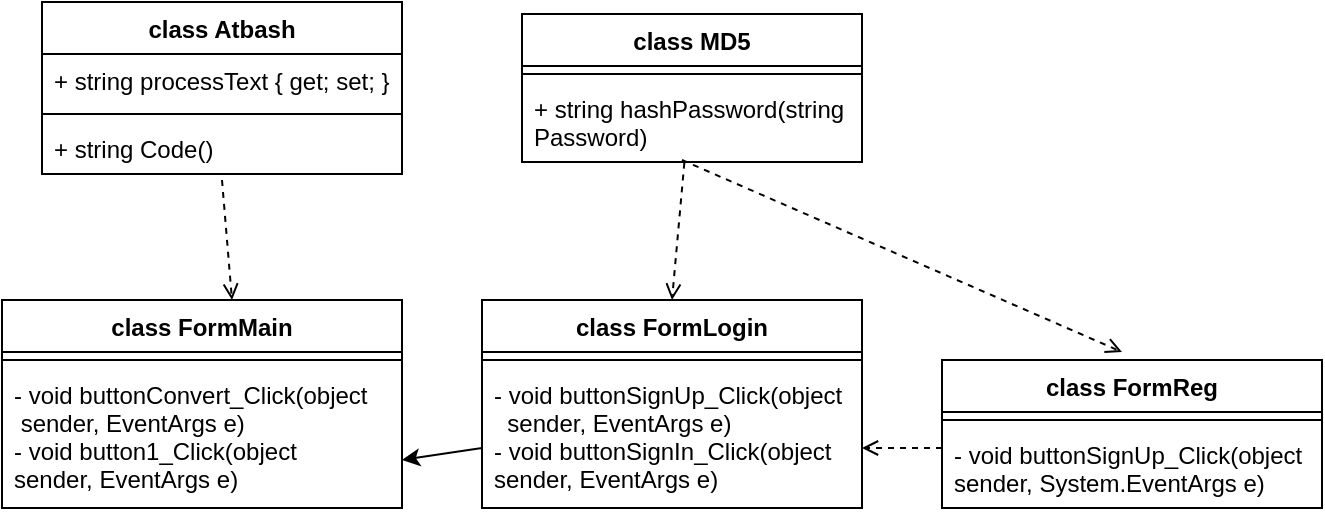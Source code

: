 <mxfile version="20.8.5" type="github">
  <diagram id="CIeEKz_Z0Q6_gTP2dyAd" name="Page-1">
    <mxGraphModel dx="1436" dy="841" grid="1" gridSize="10" guides="1" tooltips="1" connect="1" arrows="1" fold="1" page="1" pageScale="1" pageWidth="850" pageHeight="1100" math="0" shadow="0">
      <root>
        <mxCell id="0" />
        <mxCell id="1" parent="0" />
        <mxCell id="YBAX6xMiI4Egs1VmH1rv-26" value="" style="endArrow=open;html=1;rounded=0;entryX=0.5;entryY=0;entryDx=0;entryDy=0;exitX=0.507;exitY=1.038;exitDx=0;exitDy=0;exitPerimeter=0;dashed=1;endFill=0;" edge="1" parent="1">
          <mxGeometry width="50" height="50" relative="1" as="geometry">
            <mxPoint x="441.19" y="161.292" as="sourcePoint" />
            <mxPoint x="435" y="230" as="targetPoint" />
          </mxGeometry>
        </mxCell>
        <mxCell id="YBAX6xMiI4Egs1VmH1rv-27" value="" style="endArrow=open;html=1;rounded=0;entryX=0.5;entryY=0;entryDx=0;entryDy=0;dashed=1;endFill=0;exitX=0.5;exitY=1;exitDx=0;exitDy=0;exitPerimeter=0;" edge="1" parent="1">
          <mxGeometry width="50" height="50" relative="1" as="geometry">
            <mxPoint x="440" y="160" as="sourcePoint" />
            <mxPoint x="660" y="256" as="targetPoint" />
          </mxGeometry>
        </mxCell>
        <mxCell id="YBAX6xMiI4Egs1VmH1rv-28" value="" style="endArrow=open;html=1;rounded=0;entryX=1;entryY=0.5;entryDx=0;entryDy=0;dashed=1;endFill=0;exitX=0;exitY=0.5;exitDx=0;exitDy=0;" edge="1" parent="1">
          <mxGeometry width="50" height="50" relative="1" as="geometry">
            <mxPoint x="570" y="304" as="sourcePoint" />
            <mxPoint x="530" y="304" as="targetPoint" />
          </mxGeometry>
        </mxCell>
        <mxCell id="YBAX6xMiI4Egs1VmH1rv-30" value="" style="endArrow=classic;html=1;rounded=0;entryX=1;entryY=0.5;entryDx=0;entryDy=0;exitX=0;exitY=0.5;exitDx=0;exitDy=0;" edge="1" parent="1">
          <mxGeometry width="50" height="50" relative="1" as="geometry">
            <mxPoint x="340" y="304" as="sourcePoint" />
            <mxPoint x="300" y="310" as="targetPoint" />
          </mxGeometry>
        </mxCell>
        <mxCell id="YBAX6xMiI4Egs1VmH1rv-31" value="class Atbash" style="swimlane;fontStyle=1;align=center;verticalAlign=top;childLayout=stackLayout;horizontal=1;startSize=26;horizontalStack=0;resizeParent=1;resizeParentMax=0;resizeLast=0;collapsible=1;marginBottom=0;" vertex="1" parent="1">
          <mxGeometry x="120" y="81" width="180" height="86" as="geometry" />
        </mxCell>
        <mxCell id="YBAX6xMiI4Egs1VmH1rv-32" value="+ string processText { get; set; }" style="text;strokeColor=none;fillColor=none;align=left;verticalAlign=top;spacingLeft=4;spacingRight=4;overflow=hidden;rotatable=0;points=[[0,0.5],[1,0.5]];portConstraint=eastwest;" vertex="1" parent="YBAX6xMiI4Egs1VmH1rv-31">
          <mxGeometry y="26" width="180" height="26" as="geometry" />
        </mxCell>
        <mxCell id="YBAX6xMiI4Egs1VmH1rv-33" value="" style="line;strokeWidth=1;fillColor=none;align=left;verticalAlign=middle;spacingTop=-1;spacingLeft=3;spacingRight=3;rotatable=0;labelPosition=right;points=[];portConstraint=eastwest;strokeColor=inherit;" vertex="1" parent="YBAX6xMiI4Egs1VmH1rv-31">
          <mxGeometry y="52" width="180" height="8" as="geometry" />
        </mxCell>
        <mxCell id="YBAX6xMiI4Egs1VmH1rv-34" value="+ string Code()" style="text;strokeColor=none;fillColor=none;align=left;verticalAlign=top;spacingLeft=4;spacingRight=4;overflow=hidden;rotatable=0;points=[[0,0.5],[1,0.5]];portConstraint=eastwest;" vertex="1" parent="YBAX6xMiI4Egs1VmH1rv-31">
          <mxGeometry y="60" width="180" height="26" as="geometry" />
        </mxCell>
        <mxCell id="YBAX6xMiI4Egs1VmH1rv-35" value="" style="endArrow=open;html=1;rounded=0;entryX=0.5;entryY=0;entryDx=0;entryDy=0;dashed=1;endFill=0;" edge="1" parent="1">
          <mxGeometry width="50" height="50" relative="1" as="geometry">
            <mxPoint x="210" y="170" as="sourcePoint" />
            <mxPoint x="215" y="230" as="targetPoint" />
          </mxGeometry>
        </mxCell>
        <mxCell id="YBAX6xMiI4Egs1VmH1rv-37" value="class MD5" style="swimlane;fontStyle=1;align=center;verticalAlign=top;childLayout=stackLayout;horizontal=1;startSize=26;horizontalStack=0;resizeParent=1;resizeParentMax=0;resizeLast=0;collapsible=1;marginBottom=0;" vertex="1" parent="1">
          <mxGeometry x="360" y="87" width="170" height="74" as="geometry" />
        </mxCell>
        <mxCell id="YBAX6xMiI4Egs1VmH1rv-39" value="" style="line;strokeWidth=1;fillColor=none;align=left;verticalAlign=middle;spacingTop=-1;spacingLeft=3;spacingRight=3;rotatable=0;labelPosition=right;points=[];portConstraint=eastwest;strokeColor=inherit;" vertex="1" parent="YBAX6xMiI4Egs1VmH1rv-37">
          <mxGeometry y="26" width="170" height="8" as="geometry" />
        </mxCell>
        <mxCell id="YBAX6xMiI4Egs1VmH1rv-40" value="+ string hashPassword(string &#xa;Password)" style="text;strokeColor=none;fillColor=none;align=left;verticalAlign=top;spacingLeft=4;spacingRight=4;overflow=hidden;rotatable=0;points=[[0,0.5],[1,0.5]];portConstraint=eastwest;" vertex="1" parent="YBAX6xMiI4Egs1VmH1rv-37">
          <mxGeometry y="34" width="170" height="40" as="geometry" />
        </mxCell>
        <mxCell id="YBAX6xMiI4Egs1VmH1rv-41" value="class FormReg" style="swimlane;fontStyle=1;align=center;verticalAlign=top;childLayout=stackLayout;horizontal=1;startSize=26;horizontalStack=0;resizeParent=1;resizeParentMax=0;resizeLast=0;collapsible=1;marginBottom=0;" vertex="1" parent="1">
          <mxGeometry x="570" y="260" width="190" height="74" as="geometry" />
        </mxCell>
        <mxCell id="YBAX6xMiI4Egs1VmH1rv-43" value="" style="line;strokeWidth=1;fillColor=none;align=left;verticalAlign=middle;spacingTop=-1;spacingLeft=3;spacingRight=3;rotatable=0;labelPosition=right;points=[];portConstraint=eastwest;strokeColor=inherit;" vertex="1" parent="YBAX6xMiI4Egs1VmH1rv-41">
          <mxGeometry y="26" width="190" height="8" as="geometry" />
        </mxCell>
        <mxCell id="YBAX6xMiI4Egs1VmH1rv-44" value="- void buttonSignUp_Click(object&#xa;sender, System.EventArgs e)" style="text;strokeColor=none;fillColor=none;align=left;verticalAlign=top;spacingLeft=4;spacingRight=4;overflow=hidden;rotatable=0;points=[[0,0.5],[1,0.5]];portConstraint=eastwest;" vertex="1" parent="YBAX6xMiI4Egs1VmH1rv-41">
          <mxGeometry y="34" width="190" height="40" as="geometry" />
        </mxCell>
        <mxCell id="YBAX6xMiI4Egs1VmH1rv-45" value="class FormLogin" style="swimlane;fontStyle=1;align=center;verticalAlign=top;childLayout=stackLayout;horizontal=1;startSize=26;horizontalStack=0;resizeParent=1;resizeParentMax=0;resizeLast=0;collapsible=1;marginBottom=0;" vertex="1" parent="1">
          <mxGeometry x="340" y="230" width="190" height="104" as="geometry" />
        </mxCell>
        <mxCell id="YBAX6xMiI4Egs1VmH1rv-47" value="" style="line;strokeWidth=1;fillColor=none;align=left;verticalAlign=middle;spacingTop=-1;spacingLeft=3;spacingRight=3;rotatable=0;labelPosition=right;points=[];portConstraint=eastwest;strokeColor=inherit;" vertex="1" parent="YBAX6xMiI4Egs1VmH1rv-45">
          <mxGeometry y="26" width="190" height="8" as="geometry" />
        </mxCell>
        <mxCell id="YBAX6xMiI4Egs1VmH1rv-48" value="- void buttonSignUp_Click(object&#xa;  sender, EventArgs e)&#xa;- void buttonSignIn_Click(object&#xa;sender, EventArgs e)" style="text;strokeColor=none;fillColor=none;align=left;verticalAlign=top;spacingLeft=4;spacingRight=4;overflow=hidden;rotatable=0;points=[[0,0.5],[1,0.5]];portConstraint=eastwest;" vertex="1" parent="YBAX6xMiI4Egs1VmH1rv-45">
          <mxGeometry y="34" width="190" height="70" as="geometry" />
        </mxCell>
        <mxCell id="YBAX6xMiI4Egs1VmH1rv-49" value="class FormMain" style="swimlane;fontStyle=1;align=center;verticalAlign=top;childLayout=stackLayout;horizontal=1;startSize=26;horizontalStack=0;resizeParent=1;resizeParentMax=0;resizeLast=0;collapsible=1;marginBottom=0;" vertex="1" parent="1">
          <mxGeometry x="100" y="230" width="200" height="104" as="geometry" />
        </mxCell>
        <mxCell id="YBAX6xMiI4Egs1VmH1rv-51" value="" style="line;strokeWidth=1;fillColor=none;align=left;verticalAlign=middle;spacingTop=-1;spacingLeft=3;spacingRight=3;rotatable=0;labelPosition=right;points=[];portConstraint=eastwest;strokeColor=inherit;" vertex="1" parent="YBAX6xMiI4Egs1VmH1rv-49">
          <mxGeometry y="26" width="200" height="8" as="geometry" />
        </mxCell>
        <mxCell id="YBAX6xMiI4Egs1VmH1rv-52" value="- void buttonConvert_Click(object&#xa; sender, EventArgs e)&#xa;- void button1_Click(object&#xa;sender, EventArgs e)" style="text;strokeColor=none;fillColor=none;align=left;verticalAlign=top;spacingLeft=4;spacingRight=4;overflow=hidden;rotatable=0;points=[[0,0.5],[1,0.5]];portConstraint=eastwest;" vertex="1" parent="YBAX6xMiI4Egs1VmH1rv-49">
          <mxGeometry y="34" width="200" height="70" as="geometry" />
        </mxCell>
      </root>
    </mxGraphModel>
  </diagram>
</mxfile>
